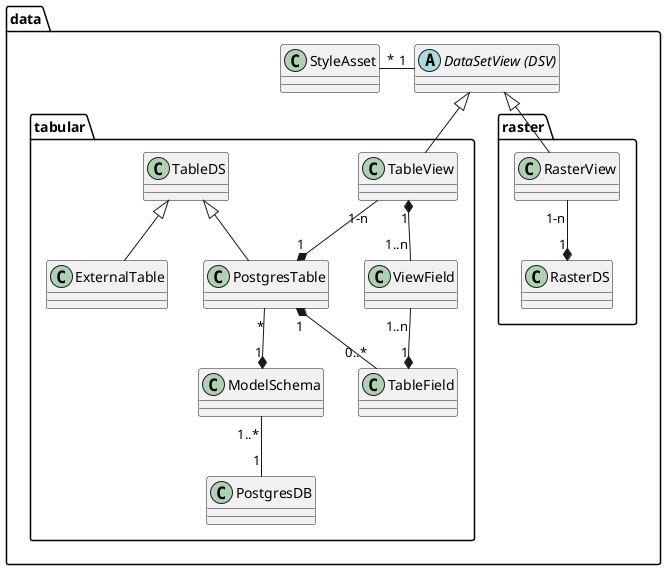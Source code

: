 @startuml
package data {

	abstract class "DataSetView (DSV)" as dsv
    class "StyleAsset" as sta

    package tabular {
        class "TableView" as tv
        class "TableDS" as tds
        class "PostgresTable" as pt
        class "ExternalTable" as et
        class "PostgresDB" as pdb
        class "TableField" as tf
        class "ViewField" as vf
        class "ModelSchema" as ms

        tds <|-- pt
        tds <|-- et

        tv "1-n" --* "1" pt

        pt "*" --* "1" ms
        pt "1" *-- "0..*" tf

        tv "1" *-- "1..n" vf
        vf "1..n" --* "1" tf

        ms "1..*" -- "1" pdb
    }

    package "raster"{
        class "RasterView" as rv
        class "RasterDS" as rds

        rv "1-n" --* "1" rds
    }

    dsv <|-- tv
    dsv <|-- rv

    dsv "1" -left- "*" sta
}
@enduml